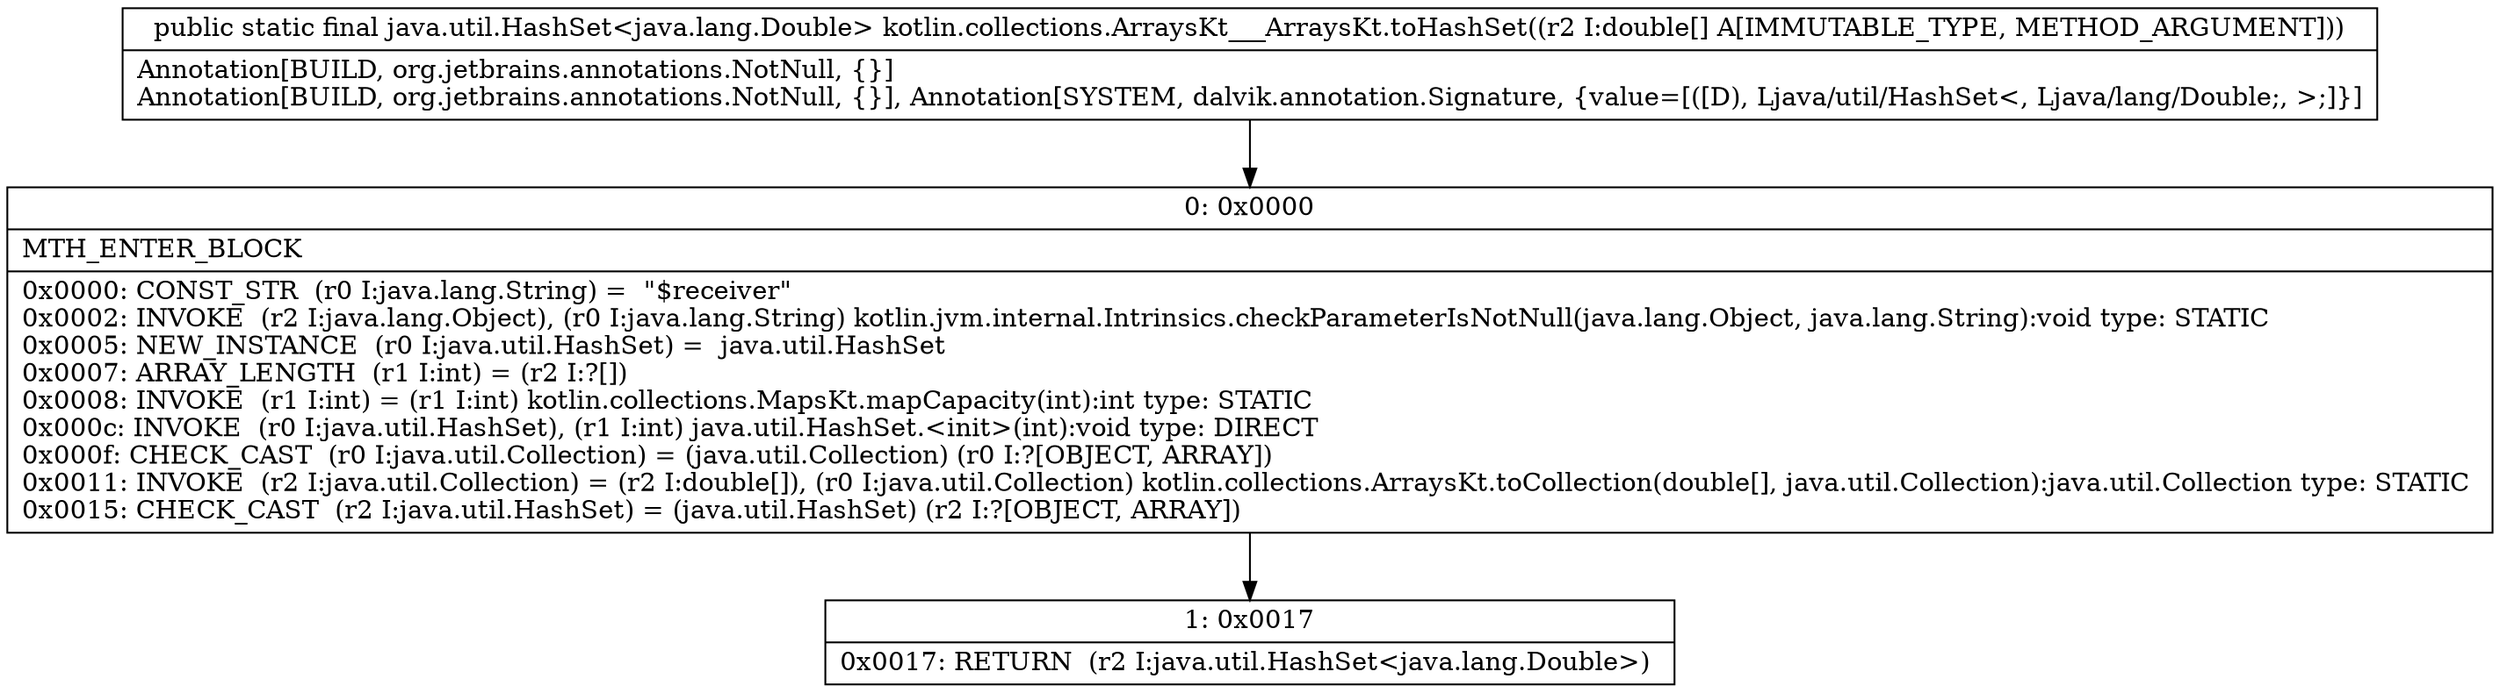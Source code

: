 digraph "CFG forkotlin.collections.ArraysKt___ArraysKt.toHashSet([D)Ljava\/util\/HashSet;" {
Node_0 [shape=record,label="{0\:\ 0x0000|MTH_ENTER_BLOCK\l|0x0000: CONST_STR  (r0 I:java.lang.String) =  \"$receiver\" \l0x0002: INVOKE  (r2 I:java.lang.Object), (r0 I:java.lang.String) kotlin.jvm.internal.Intrinsics.checkParameterIsNotNull(java.lang.Object, java.lang.String):void type: STATIC \l0x0005: NEW_INSTANCE  (r0 I:java.util.HashSet) =  java.util.HashSet \l0x0007: ARRAY_LENGTH  (r1 I:int) = (r2 I:?[]) \l0x0008: INVOKE  (r1 I:int) = (r1 I:int) kotlin.collections.MapsKt.mapCapacity(int):int type: STATIC \l0x000c: INVOKE  (r0 I:java.util.HashSet), (r1 I:int) java.util.HashSet.\<init\>(int):void type: DIRECT \l0x000f: CHECK_CAST  (r0 I:java.util.Collection) = (java.util.Collection) (r0 I:?[OBJECT, ARRAY]) \l0x0011: INVOKE  (r2 I:java.util.Collection) = (r2 I:double[]), (r0 I:java.util.Collection) kotlin.collections.ArraysKt.toCollection(double[], java.util.Collection):java.util.Collection type: STATIC \l0x0015: CHECK_CAST  (r2 I:java.util.HashSet) = (java.util.HashSet) (r2 I:?[OBJECT, ARRAY]) \l}"];
Node_1 [shape=record,label="{1\:\ 0x0017|0x0017: RETURN  (r2 I:java.util.HashSet\<java.lang.Double\>) \l}"];
MethodNode[shape=record,label="{public static final java.util.HashSet\<java.lang.Double\> kotlin.collections.ArraysKt___ArraysKt.toHashSet((r2 I:double[] A[IMMUTABLE_TYPE, METHOD_ARGUMENT]))  | Annotation[BUILD, org.jetbrains.annotations.NotNull, \{\}]\lAnnotation[BUILD, org.jetbrains.annotations.NotNull, \{\}], Annotation[SYSTEM, dalvik.annotation.Signature, \{value=[([D), Ljava\/util\/HashSet\<, Ljava\/lang\/Double;, \>;]\}]\l}"];
MethodNode -> Node_0;
Node_0 -> Node_1;
}

